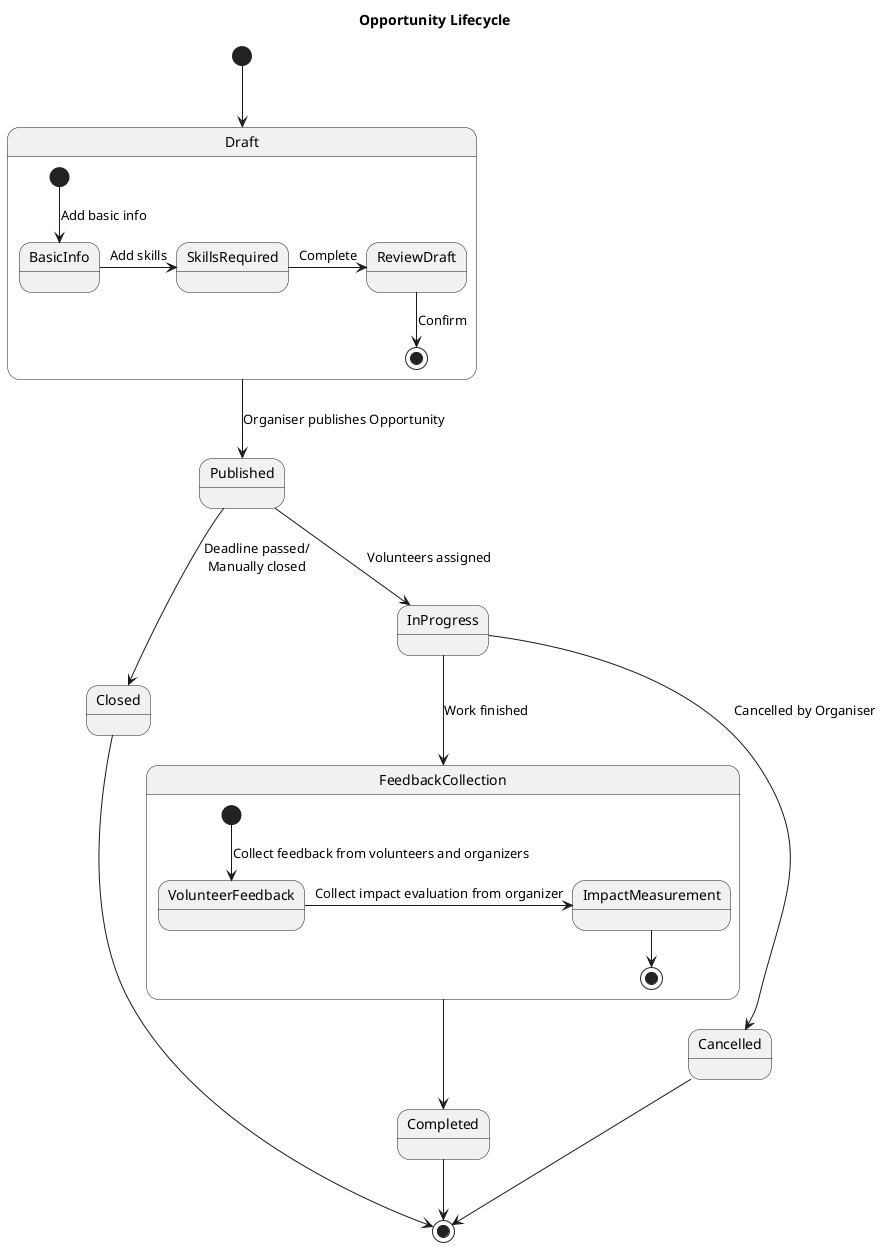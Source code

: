 @startuml 
title Opportunity Lifecycle
[*] --> Draft
Draft --> Published : Organiser publishes Opportunity
Published --> Closed : Deadline passed/\nManually closed
Published --> InProgress : Volunteers assigned
InProgress --> FeedbackCollection : Work finished
InProgress --> Cancelled : Cancelled by Organiser
FeedbackCollection --> Completed
Completed --> [*]
Cancelled --> [*]
Closed --> [*]

state Draft {
  [*] --> BasicInfo : Add basic info
  BasicInfo -r-> SkillsRequired : Add skills
  SkillsRequired -r> ReviewDraft : Complete
  ReviewDraft --> [*] : Confirm
}

state Published 
  

state InProgress 

state FeedbackCollection {
  [*] --> VolunteerFeedback : Collect feedback from volunteers and organizers
  VolunteerFeedback -r-> ImpactMeasurement : Collect impact evaluation from organizer 
  ImpactMeasurement --> [*]
}

state Completed

@enduml